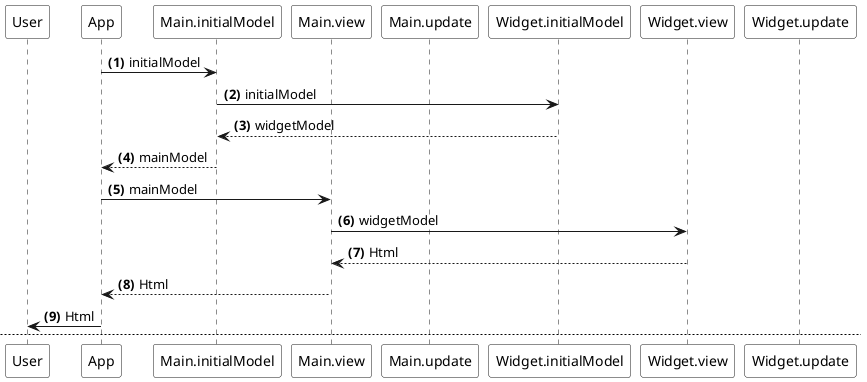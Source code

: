 @startuml
autonumber "<b>(#)"
participant User #white
participant App #white
participant Main.initialModel as Mim #white
participant Main.view as MV #white
participant Main.update as MU #white
participant Widget.initialModel as Wim #white
participant Widget.view as WV #white
participant Widget.update as WU #white

App -> Mim: initialModel
Mim -> Wim: initialModel
Wim --> Mim: widgetModel
Mim --> App: mainModel
App -> MV : mainModel
MV -> WV : widgetModel
WV --> MV : Html
MV --> App : Html
App -> User : Html

newpage

autonumber 1 "<b>(#)"
User -> WV : Click
WV -> MV: Increase
MV -> App: (WidgetMsg Increase)
App -> MU: (WidgetMsg Increase) mainModel
MU -> WU : Increase widgetModel
WU --> MU: (updated widgetModel, command)
MU --> App: (updated mainModel, command)
App -> MV : mainModel
MV -> WV : widgetModel
WV --> MV : Html
MV --> App : Html
@enduml
